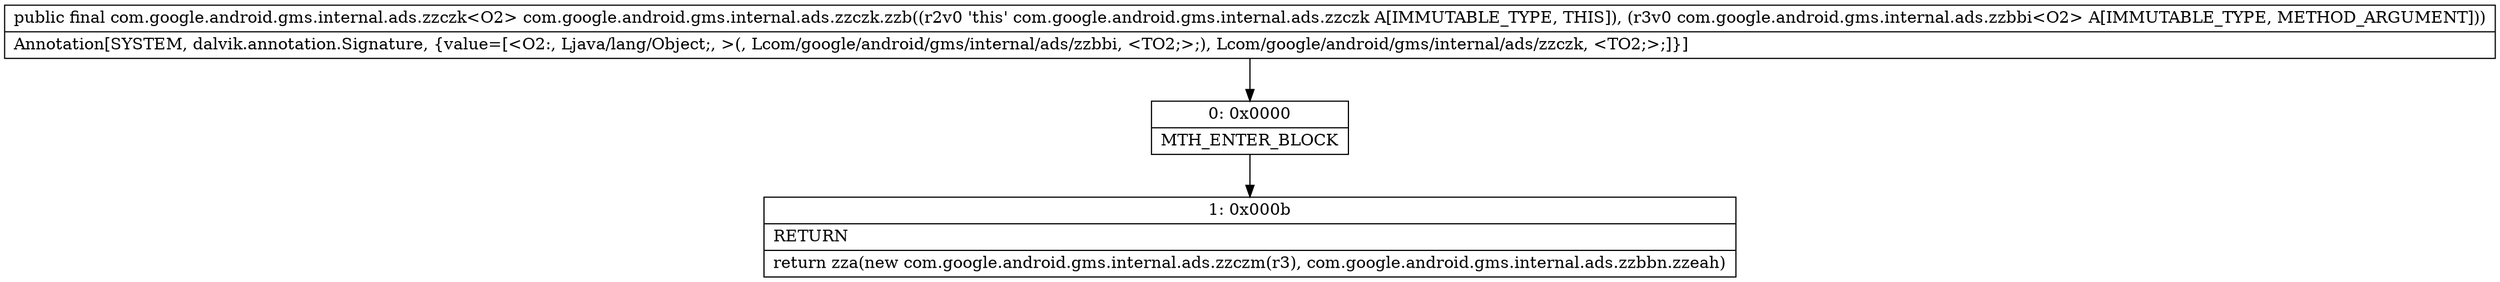 digraph "CFG forcom.google.android.gms.internal.ads.zzczk.zzb(Lcom\/google\/android\/gms\/internal\/ads\/zzbbi;)Lcom\/google\/android\/gms\/internal\/ads\/zzczk;" {
Node_0 [shape=record,label="{0\:\ 0x0000|MTH_ENTER_BLOCK\l}"];
Node_1 [shape=record,label="{1\:\ 0x000b|RETURN\l|return zza(new com.google.android.gms.internal.ads.zzczm(r3), com.google.android.gms.internal.ads.zzbbn.zzeah)\l}"];
MethodNode[shape=record,label="{public final com.google.android.gms.internal.ads.zzczk\<O2\> com.google.android.gms.internal.ads.zzczk.zzb((r2v0 'this' com.google.android.gms.internal.ads.zzczk A[IMMUTABLE_TYPE, THIS]), (r3v0 com.google.android.gms.internal.ads.zzbbi\<O2\> A[IMMUTABLE_TYPE, METHOD_ARGUMENT]))  | Annotation[SYSTEM, dalvik.annotation.Signature, \{value=[\<O2:, Ljava\/lang\/Object;, \>(, Lcom\/google\/android\/gms\/internal\/ads\/zzbbi, \<TO2;\>;), Lcom\/google\/android\/gms\/internal\/ads\/zzczk, \<TO2;\>;]\}]\l}"];
MethodNode -> Node_0;
Node_0 -> Node_1;
}

